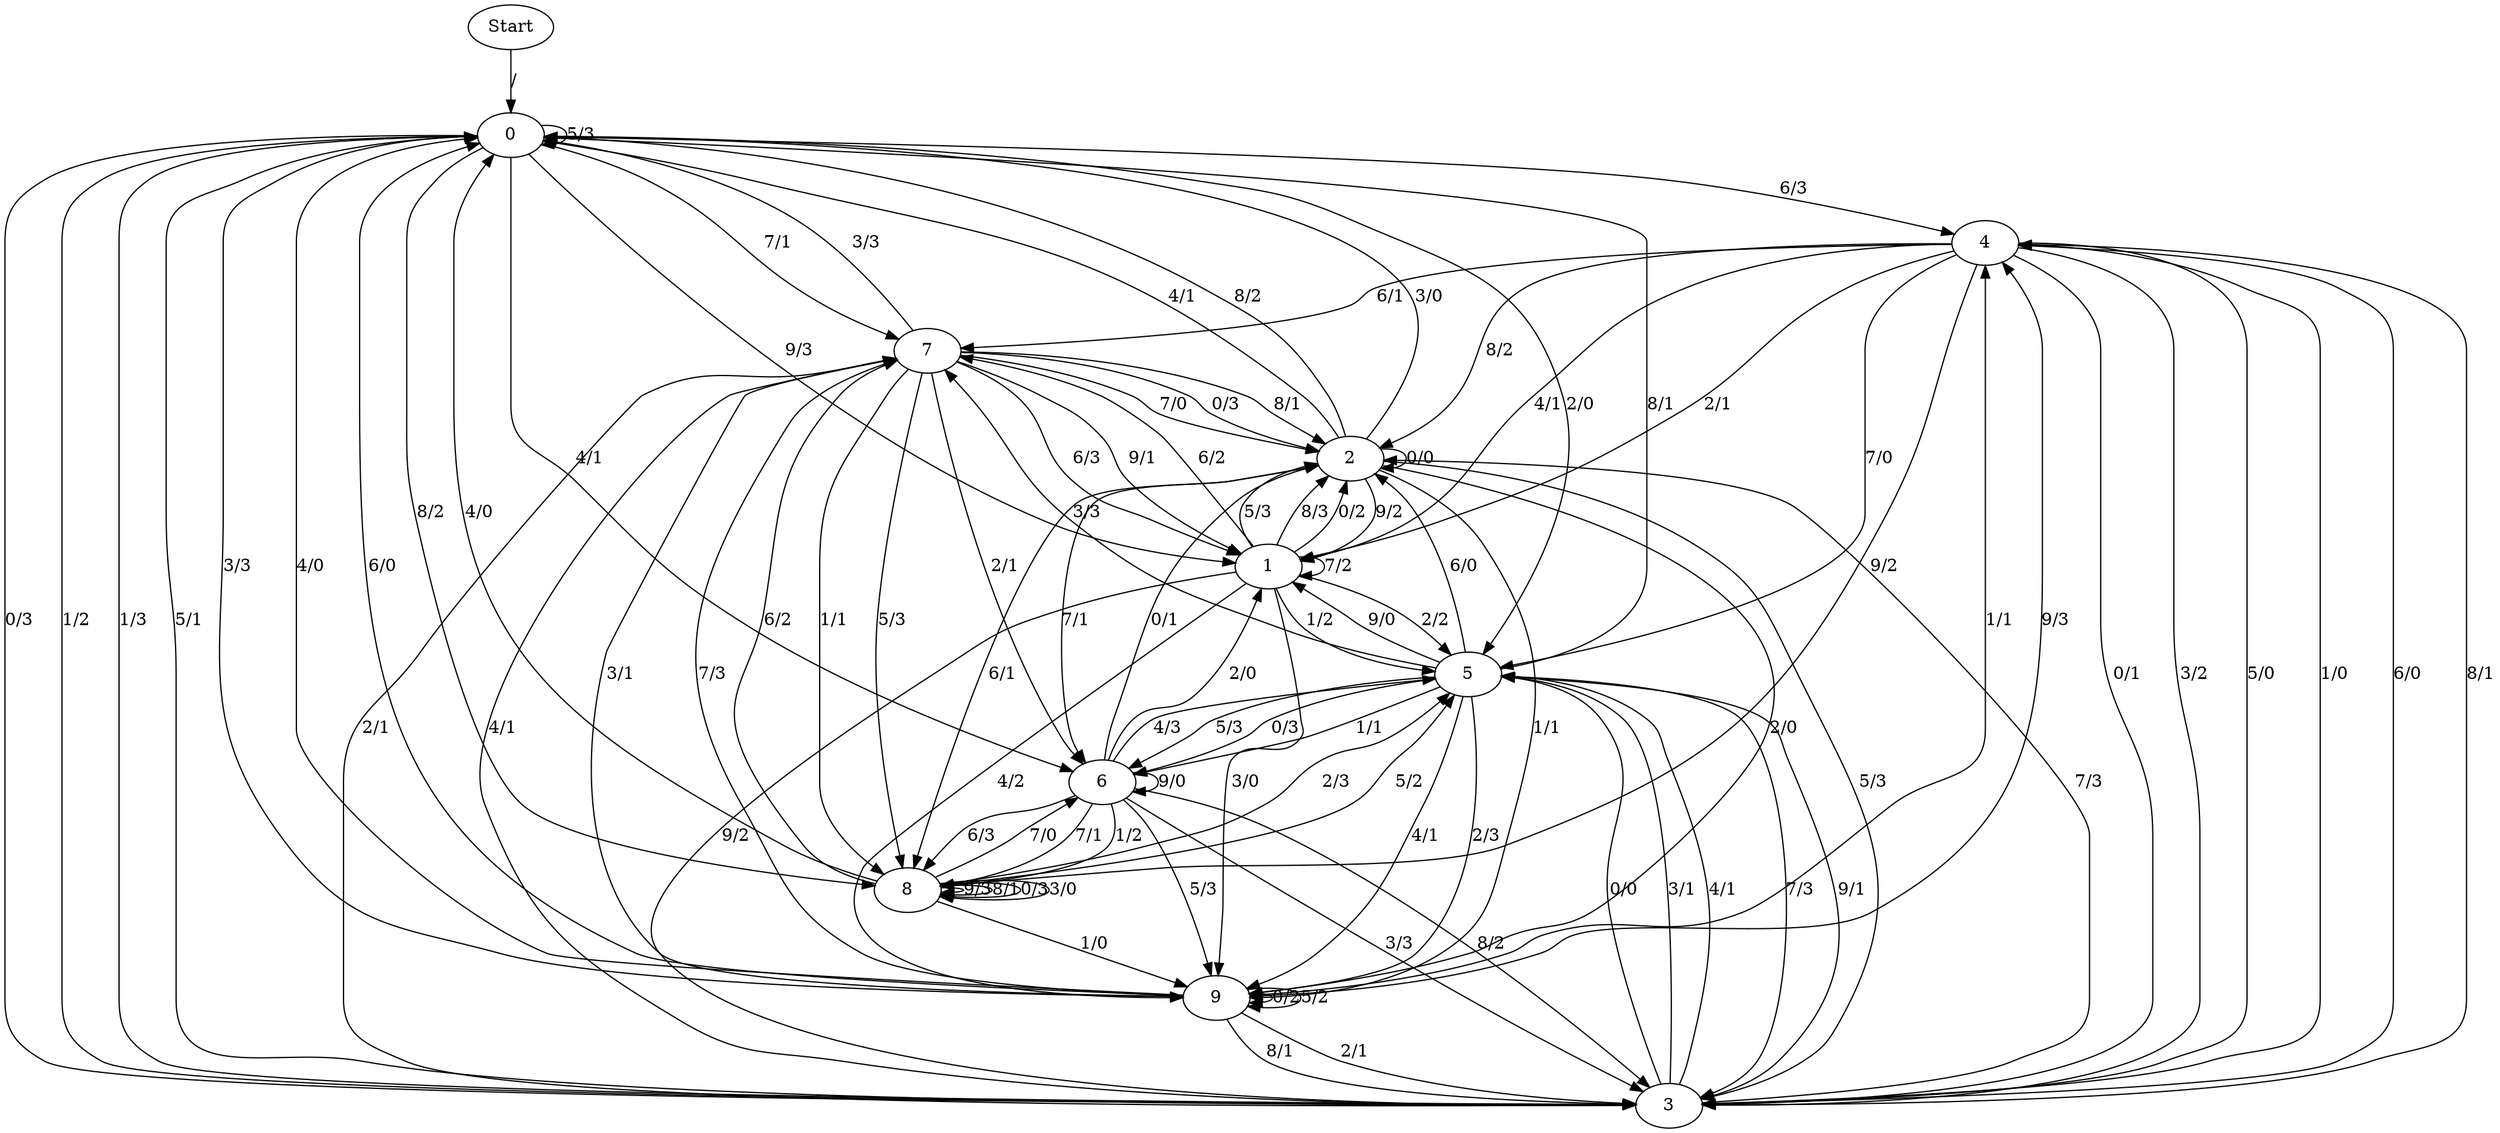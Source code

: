 digraph {
	Start -> 0 [label="/"]
	0 -> 4 [label="6/3"]
	0 -> 7 [label="7/1"]
	0 -> 8 [label="8/2"]
	0 -> 3 [label="0/3"]
	0 -> 6 [label="4/1"]
	0 -> 9 [label="3/3"]
	0 -> 5 [label="2/0"]
	0 -> 3 [label="1/2"]
	0 -> 1 [label="9/3"]
	0 -> 0 [label="5/3"]
	5 -> 6 [label="1/1"]
	5 -> 6 [label="5/3"]
	5 -> 7 [label="3/3"]
	5 -> 9 [label="4/1"]
	5 -> 2 [label="6/0"]
	5 -> 0 [label="8/1"]
	5 -> 3 [label="7/3"]
	5 -> 9 [label="2/3"]
	5 -> 1 [label="9/0"]
	5 -> 6 [label="0/3"]
	9 -> 9 [label="0/2"]
	9 -> 7 [label="3/1"]
	9 -> 9 [label="5/2"]
	9 -> 7 [label="7/3"]
	9 -> 3 [label="8/1"]
	9 -> 0 [label="4/0"]
	9 -> 4 [label="1/1"]
	9 -> 4 [label="9/3"]
	9 -> 3 [label="2/1"]
	9 -> 0 [label="6/0"]
	3 -> 0 [label="1/3"]
	3 -> 5 [label="9/1"]
	3 -> 5 [label="0/0"]
	3 -> 0 [label="5/1"]
	3 -> 4 [label="6/0"]
	3 -> 7 [label="2/1"]
	3 -> 5 [label="3/1"]
	3 -> 4 [label="8/1"]
	3 -> 2 [label="7/3"]
	3 -> 5 [label="4/1"]
	4 -> 3 [label="0/1"]
	4 -> 3 [label="3/2"]
	4 -> 1 [label="4/1"]
	4 -> 3 [label="5/0"]
	4 -> 2 [label="8/2"]
	4 -> 3 [label="1/0"]
	4 -> 7 [label="6/1"]
	4 -> 8 [label="9/2"]
	4 -> 1 [label="2/1"]
	4 -> 5 [label="7/0"]
	1 -> 2 [label="5/3"]
	1 -> 9 [label="4/2"]
	1 -> 7 [label="6/2"]
	1 -> 2 [label="8/3"]
	1 -> 2 [label="0/2"]
	1 -> 5 [label="1/2"]
	1 -> 1 [label="7/2"]
	1 -> 9 [label="3/0"]
	1 -> 3 [label="9/2"]
	1 -> 5 [label="2/2"]
	2 -> 2 [label="0/0"]
	2 -> 0 [label="4/1"]
	2 -> 1 [label="9/2"]
	2 -> 3 [label="5/3"]
	2 -> 8 [label="6/1"]
	2 -> 9 [label="1/1"]
	2 -> 9 [label="2/0"]
	2 -> 0 [label="8/2"]
	2 -> 0 [label="3/0"]
	2 -> 6 [label="7/1"]
	8 -> 9 [label="1/0"]
	8 -> 8 [label="9/3"]
	8 -> 5 [label="2/3"]
	8 -> 5 [label="5/2"]
	8 -> 8 [label="8/1"]
	8 -> 8 [label="0/3"]
	8 -> 7 [label="6/2"]
	8 -> 6 [label="7/0"]
	8 -> 0 [label="4/0"]
	8 -> 8 [label="3/0"]
	7 -> 2 [label="8/1"]
	7 -> 6 [label="2/1"]
	7 -> 0 [label="3/3"]
	7 -> 1 [label="6/3"]
	7 -> 2 [label="7/0"]
	7 -> 8 [label="1/1"]
	7 -> 3 [label="4/1"]
	7 -> 8 [label="5/3"]
	7 -> 2 [label="0/3"]
	7 -> 1 [label="9/1"]
	6 -> 5 [label="4/3"]
	6 -> 3 [label="8/2"]
	6 -> 3 [label="3/3"]
	6 -> 8 [label="7/1"]
	6 -> 6 [label="9/0"]
	6 -> 9 [label="5/3"]
	6 -> 8 [label="6/3"]
	6 -> 2 [label="0/1"]
	6 -> 8 [label="1/2"]
	6 -> 1 [label="2/0"]
}
